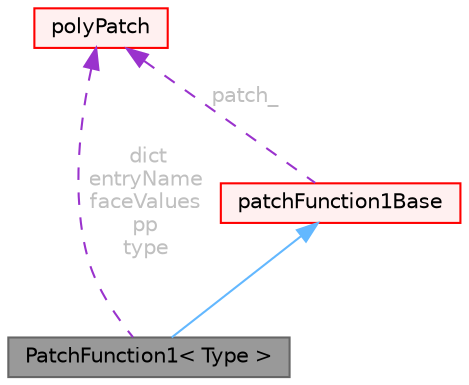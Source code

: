digraph "PatchFunction1&lt; Type &gt;"
{
 // LATEX_PDF_SIZE
  bgcolor="transparent";
  edge [fontname=Helvetica,fontsize=10,labelfontname=Helvetica,labelfontsize=10];
  node [fontname=Helvetica,fontsize=10,shape=box,height=0.2,width=0.4];
  Node1 [id="Node000001",label="PatchFunction1\< Type \>",height=0.2,width=0.4,color="gray40", fillcolor="grey60", style="filled", fontcolor="black",tooltip="Top level data entry class for use in dictionaries. Provides a mechanism to specify a variable as a c..."];
  Node2 -> Node1 [id="edge1_Node000001_Node000002",dir="back",color="steelblue1",style="solid",tooltip=" "];
  Node2 [id="Node000002",label="patchFunction1Base",height=0.2,width=0.4,color="red", fillcolor="#FFF0F0", style="filled",URL="$classFoam_1_1patchFunction1Base.html",tooltip="Top level data entry class for use in dictionaries. Provides a mechanism to specify a variable as a c..."];
  Node7 -> Node2 [id="edge2_Node000002_Node000007",dir="back",color="darkorchid3",style="dashed",tooltip=" ",label=" patch_",fontcolor="grey" ];
  Node7 [id="Node000007",label="polyPatch",height=0.2,width=0.4,color="red", fillcolor="#FFF0F0", style="filled",URL="$classFoam_1_1polyPatch.html",tooltip="A patch is a list of labels that address the faces in the global face list."];
  Node7 -> Node1 [id="edge3_Node000001_Node000007",dir="back",color="darkorchid3",style="dashed",tooltip=" ",label=" dict\nentryName\nfaceValues\npp\ntype",fontcolor="grey" ];
}
